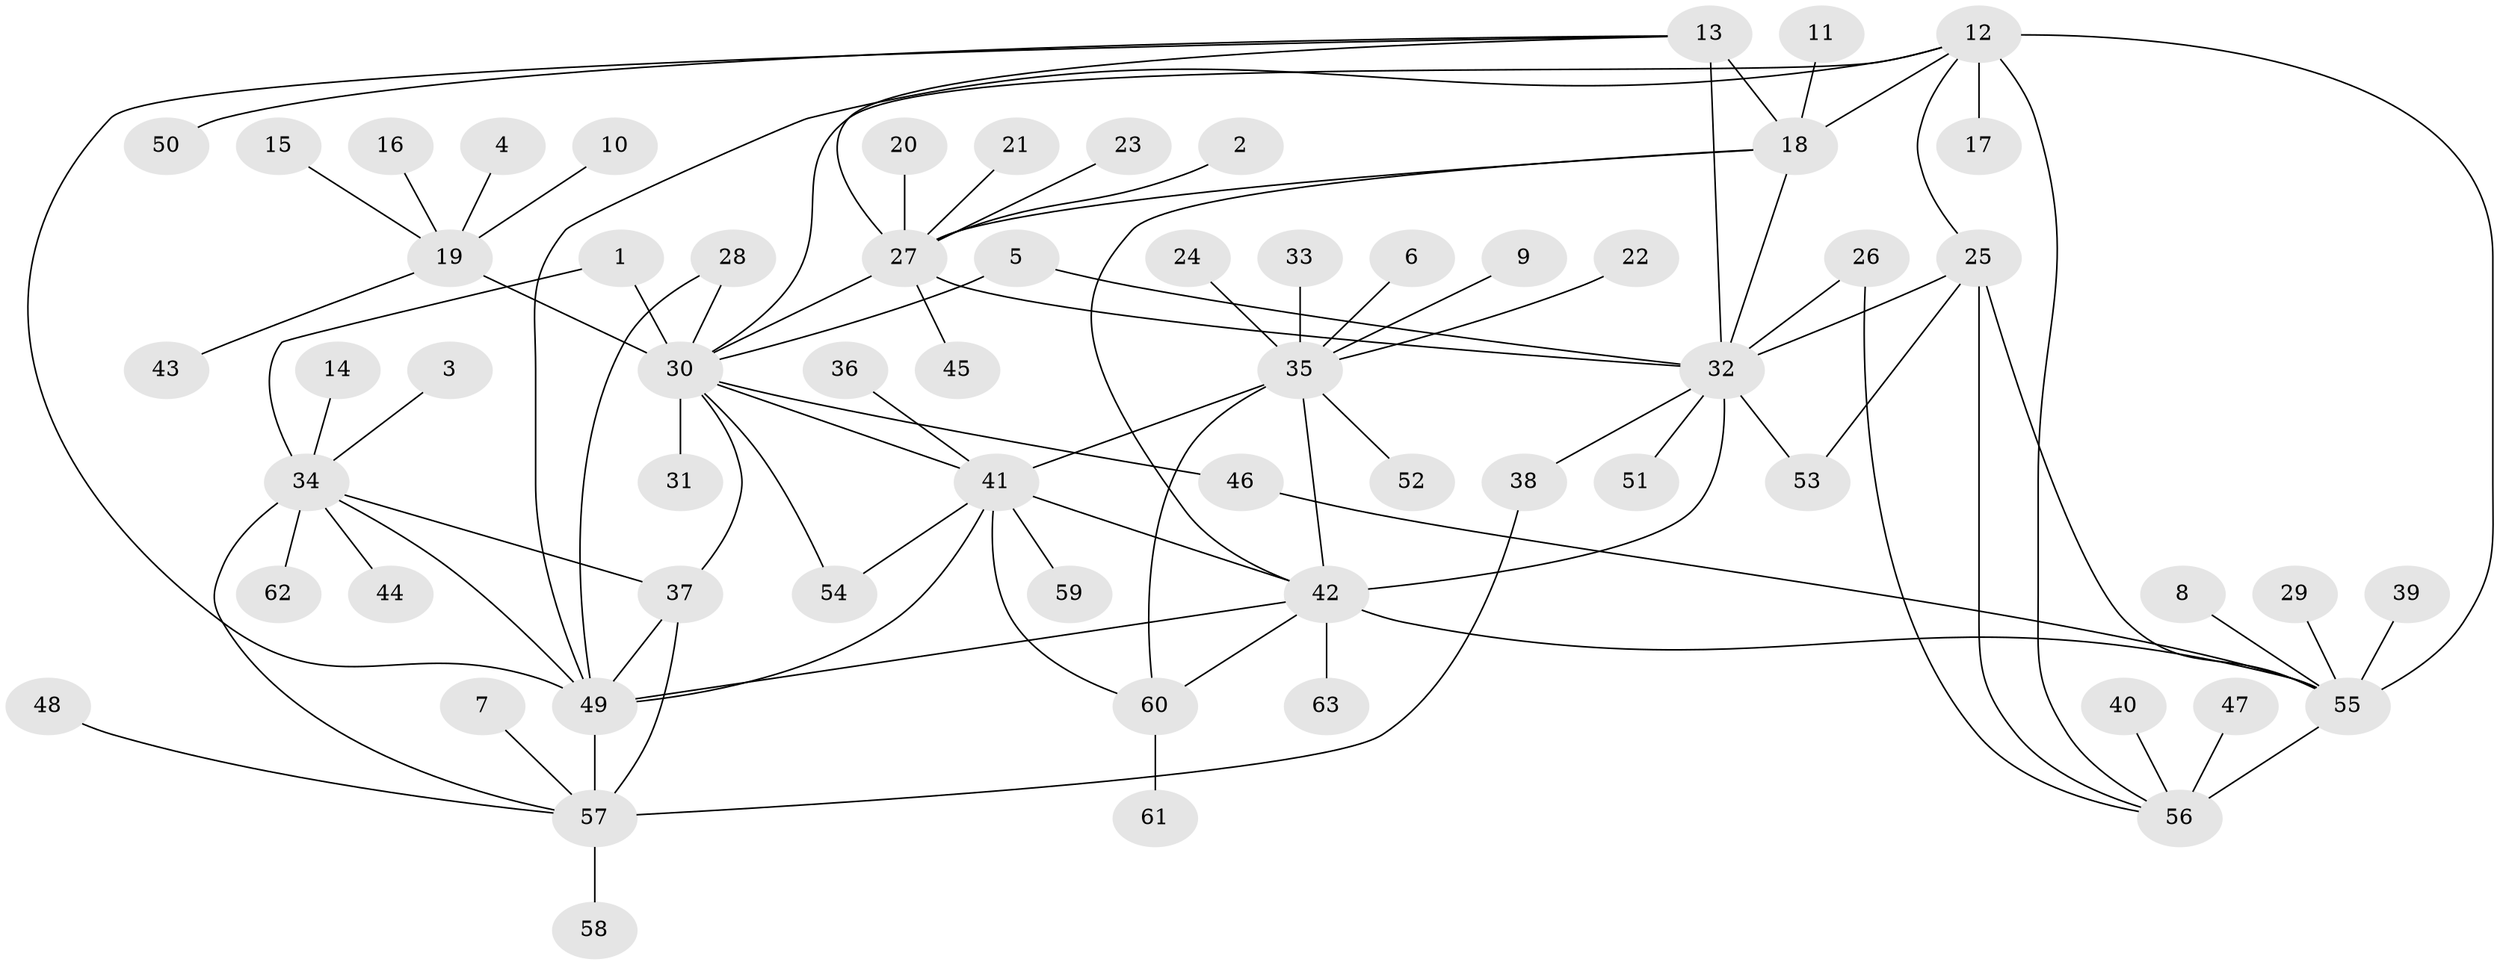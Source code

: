 // original degree distribution, {7: 0.056, 9: 0.032, 11: 0.008, 6: 0.032, 10: 0.04, 5: 0.008, 12: 0.016, 13: 0.016, 8: 0.024, 14: 0.008, 2: 0.176, 1: 0.576, 3: 0.008}
// Generated by graph-tools (version 1.1) at 2025/02/03/09/25 03:02:43]
// undirected, 63 vertices, 91 edges
graph export_dot {
graph [start="1"]
  node [color=gray90,style=filled];
  1;
  2;
  3;
  4;
  5;
  6;
  7;
  8;
  9;
  10;
  11;
  12;
  13;
  14;
  15;
  16;
  17;
  18;
  19;
  20;
  21;
  22;
  23;
  24;
  25;
  26;
  27;
  28;
  29;
  30;
  31;
  32;
  33;
  34;
  35;
  36;
  37;
  38;
  39;
  40;
  41;
  42;
  43;
  44;
  45;
  46;
  47;
  48;
  49;
  50;
  51;
  52;
  53;
  54;
  55;
  56;
  57;
  58;
  59;
  60;
  61;
  62;
  63;
  1 -- 30 [weight=1.0];
  1 -- 34 [weight=1.0];
  2 -- 27 [weight=1.0];
  3 -- 34 [weight=1.0];
  4 -- 19 [weight=1.0];
  5 -- 30 [weight=1.0];
  5 -- 32 [weight=1.0];
  6 -- 35 [weight=1.0];
  7 -- 57 [weight=1.0];
  8 -- 55 [weight=1.0];
  9 -- 35 [weight=1.0];
  10 -- 19 [weight=1.0];
  11 -- 18 [weight=1.0];
  12 -- 17 [weight=1.0];
  12 -- 18 [weight=1.0];
  12 -- 25 [weight=1.0];
  12 -- 30 [weight=1.0];
  12 -- 49 [weight=1.0];
  12 -- 55 [weight=3.0];
  12 -- 56 [weight=1.0];
  13 -- 18 [weight=4.0];
  13 -- 27 [weight=2.0];
  13 -- 32 [weight=2.0];
  13 -- 49 [weight=1.0];
  13 -- 50 [weight=1.0];
  14 -- 34 [weight=1.0];
  15 -- 19 [weight=1.0];
  16 -- 19 [weight=1.0];
  18 -- 27 [weight=2.0];
  18 -- 32 [weight=2.0];
  18 -- 42 [weight=1.0];
  19 -- 30 [weight=8.0];
  19 -- 43 [weight=1.0];
  20 -- 27 [weight=1.0];
  21 -- 27 [weight=1.0];
  22 -- 35 [weight=1.0];
  23 -- 27 [weight=1.0];
  24 -- 35 [weight=1.0];
  25 -- 32 [weight=1.0];
  25 -- 53 [weight=1.0];
  25 -- 55 [weight=3.0];
  25 -- 56 [weight=1.0];
  26 -- 32 [weight=1.0];
  26 -- 56 [weight=1.0];
  27 -- 30 [weight=1.0];
  27 -- 32 [weight=1.0];
  27 -- 45 [weight=1.0];
  28 -- 30 [weight=1.0];
  28 -- 49 [weight=1.0];
  29 -- 55 [weight=1.0];
  30 -- 31 [weight=1.0];
  30 -- 37 [weight=1.0];
  30 -- 41 [weight=1.0];
  30 -- 46 [weight=1.0];
  30 -- 54 [weight=1.0];
  32 -- 38 [weight=1.0];
  32 -- 42 [weight=1.0];
  32 -- 51 [weight=1.0];
  32 -- 53 [weight=1.0];
  33 -- 35 [weight=1.0];
  34 -- 37 [weight=1.0];
  34 -- 44 [weight=1.0];
  34 -- 49 [weight=1.0];
  34 -- 57 [weight=3.0];
  34 -- 62 [weight=1.0];
  35 -- 41 [weight=3.0];
  35 -- 42 [weight=3.0];
  35 -- 52 [weight=1.0];
  35 -- 60 [weight=3.0];
  36 -- 41 [weight=1.0];
  37 -- 49 [weight=1.0];
  37 -- 57 [weight=3.0];
  38 -- 57 [weight=1.0];
  39 -- 55 [weight=1.0];
  40 -- 56 [weight=1.0];
  41 -- 42 [weight=1.0];
  41 -- 49 [weight=1.0];
  41 -- 54 [weight=1.0];
  41 -- 59 [weight=1.0];
  41 -- 60 [weight=1.0];
  42 -- 49 [weight=1.0];
  42 -- 55 [weight=1.0];
  42 -- 60 [weight=1.0];
  42 -- 63 [weight=1.0];
  46 -- 55 [weight=1.0];
  47 -- 56 [weight=1.0];
  48 -- 57 [weight=1.0];
  49 -- 57 [weight=3.0];
  55 -- 56 [weight=3.0];
  57 -- 58 [weight=1.0];
  60 -- 61 [weight=1.0];
}
